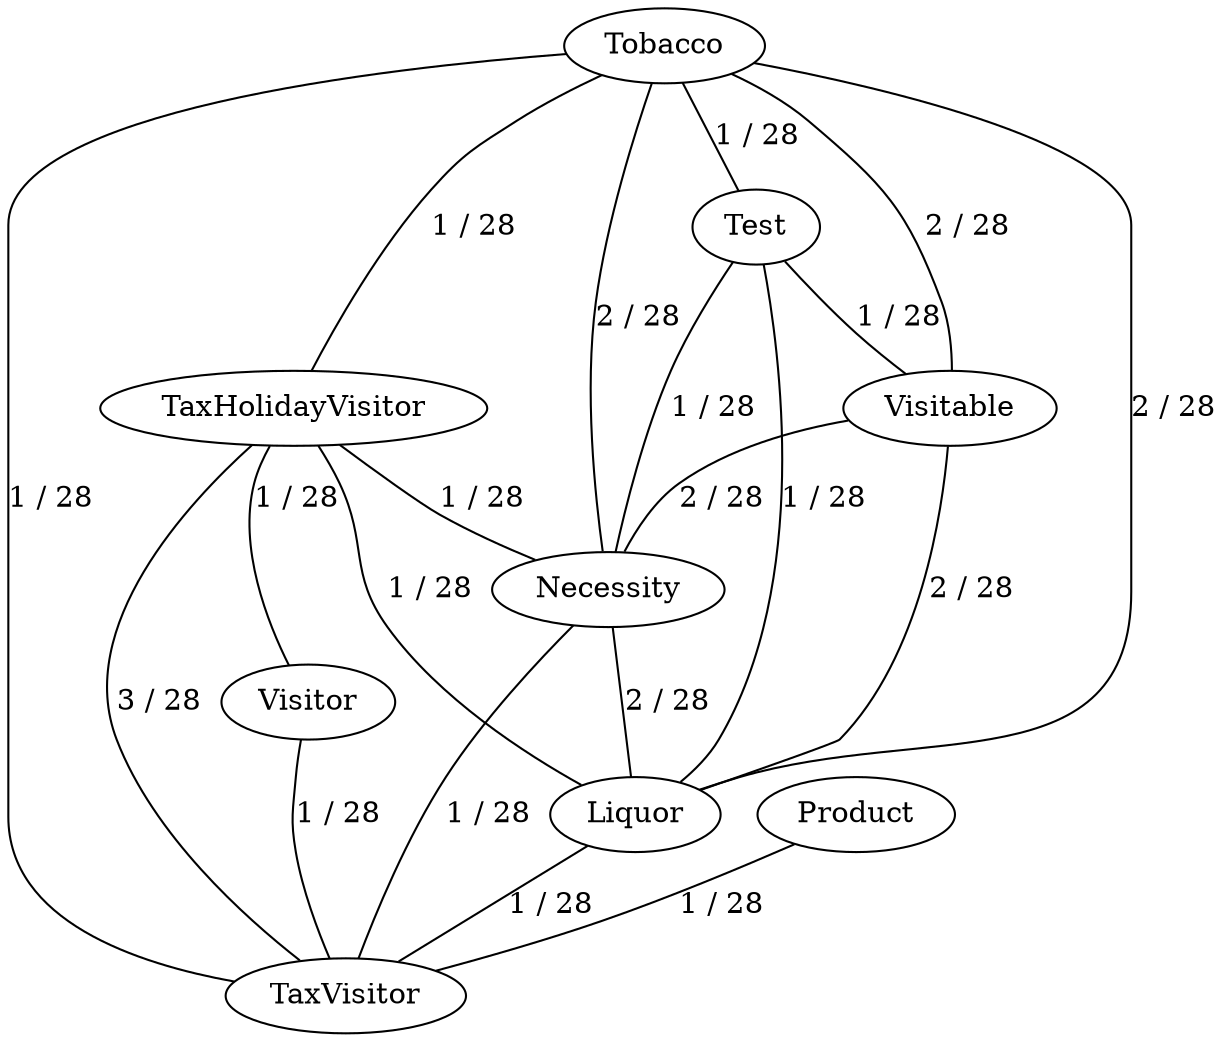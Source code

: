 graph Couplage {
  Tobacco -- TaxHolidayVisitor [label="1 / 28"];
  Tobacco -- Test [label="1 / 28"];
  Tobacco -- Visitable [label="2 / 28"];
  Tobacco -- Necessity [label="2 / 28"];
  Tobacco -- Liquor [label="2 / 28"];
  Tobacco -- TaxVisitor [label="1 / 28"];
  TaxHolidayVisitor -- Visitor [label="1 / 28"];
  TaxHolidayVisitor -- Necessity [label="1 / 28"];
  TaxHolidayVisitor -- Liquor [label="1 / 28"];
  TaxHolidayVisitor -- TaxVisitor [label="3 / 28"];
  Visitor -- TaxVisitor [label="1 / 28"];
  Test -- Visitable [label="1 / 28"];
  Test -- Necessity [label="1 / 28"];
  Test -- Liquor [label="1 / 28"];
  Visitable -- Necessity [label="2 / 28"];
  Visitable -- Liquor [label="2 / 28"];
  Necessity -- Liquor [label="2 / 28"];
  Necessity -- TaxVisitor [label="1 / 28"];
  Liquor -- TaxVisitor [label="1 / 28"];
  Product -- TaxVisitor [label="1 / 28"];
}
